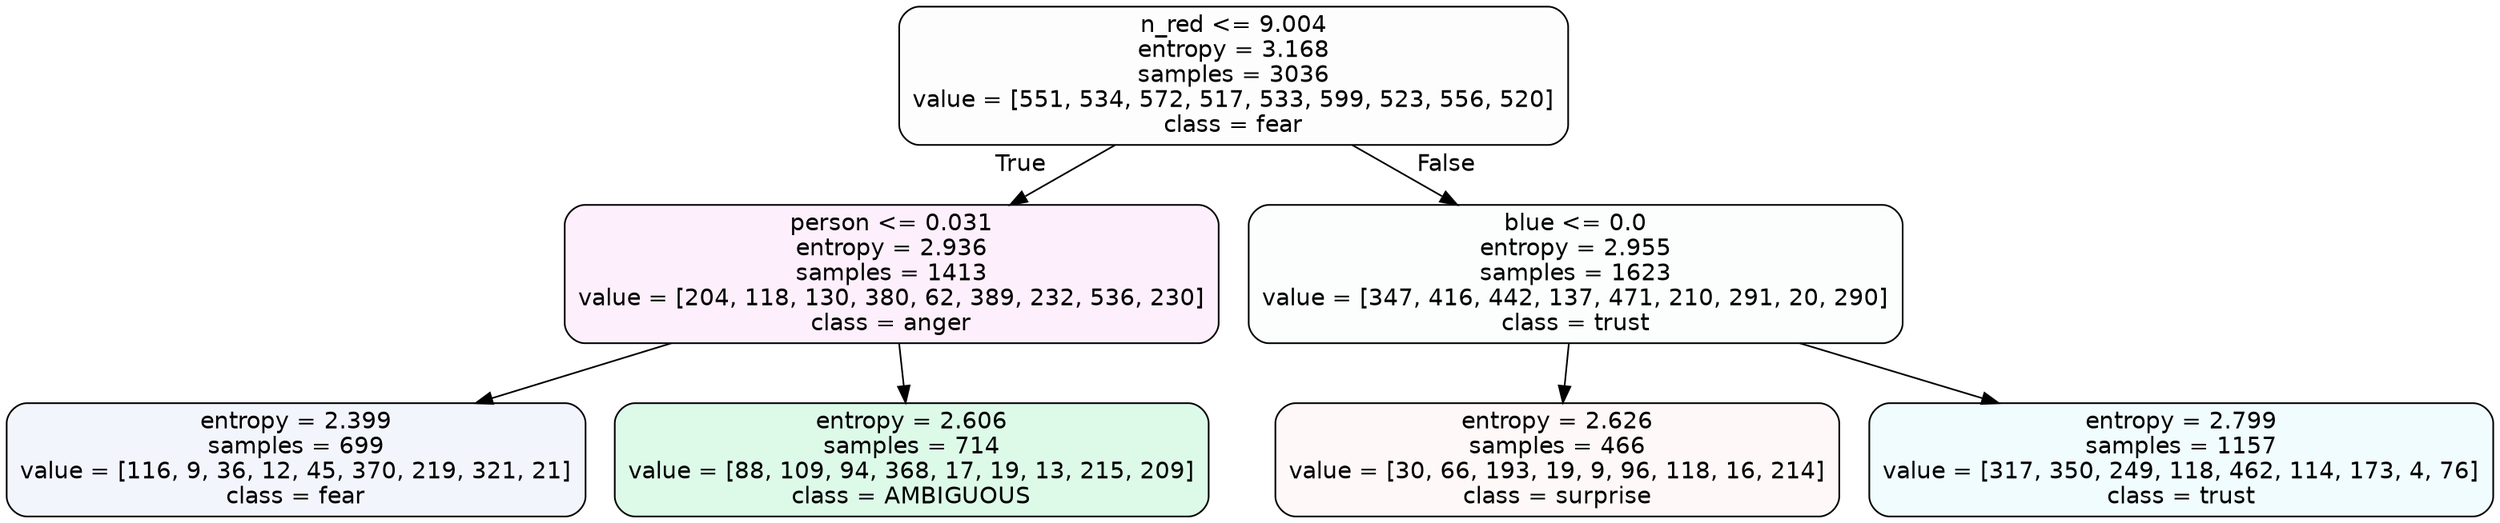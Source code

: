 digraph Tree {
node [shape=box, style="filled, rounded", color="black", fontname=helvetica] ;
edge [fontname=helvetica] ;
0 [label="n_red <= 9.004\nentropy = 3.168\nsamples = 3036\nvalue = [551, 534, 572, 517, 533, 599, 523, 556, 520]\nclass = fear", fillcolor="#3964e502"] ;
1 [label="person <= 0.031\nentropy = 2.936\nsamples = 1413\nvalue = [204, 118, 130, 380, 62, 389, 232, 536, 230]\nclass = anger", fillcolor="#e539d714"] ;
0 -> 1 [labeldistance=2.5, labelangle=45, headlabel="True"] ;
2 [label="entropy = 2.399\nsamples = 699\nvalue = [116, 9, 36, 12, 45, 370, 219, 321, 21]\nclass = fear", fillcolor="#3964e50f"] ;
1 -> 2 ;
3 [label="entropy = 2.606\nsamples = 714\nvalue = [88, 109, 94, 368, 17, 19, 13, 215, 209]\nclass = AMBIGUOUS", fillcolor="#39e5812b"] ;
1 -> 3 ;
4 [label="blue <= 0.0\nentropy = 2.955\nsamples = 1623\nvalue = [347, 416, 442, 137, 471, 210, 291, 20, 290]\nclass = trust", fillcolor="#39d7e503"] ;
0 -> 4 [labeldistance=2.5, labelangle=-45, headlabel="False"] ;
5 [label="entropy = 2.626\nsamples = 466\nvalue = [30, 66, 193, 19, 9, 96, 118, 16, 214]\nclass = surprise", fillcolor="#e5396409"] ;
4 -> 5 ;
6 [label="entropy = 2.799\nsamples = 1157\nvalue = [317, 350, 249, 118, 462, 114, 173, 4, 76]\nclass = trust", fillcolor="#39d7e513"] ;
4 -> 6 ;
}